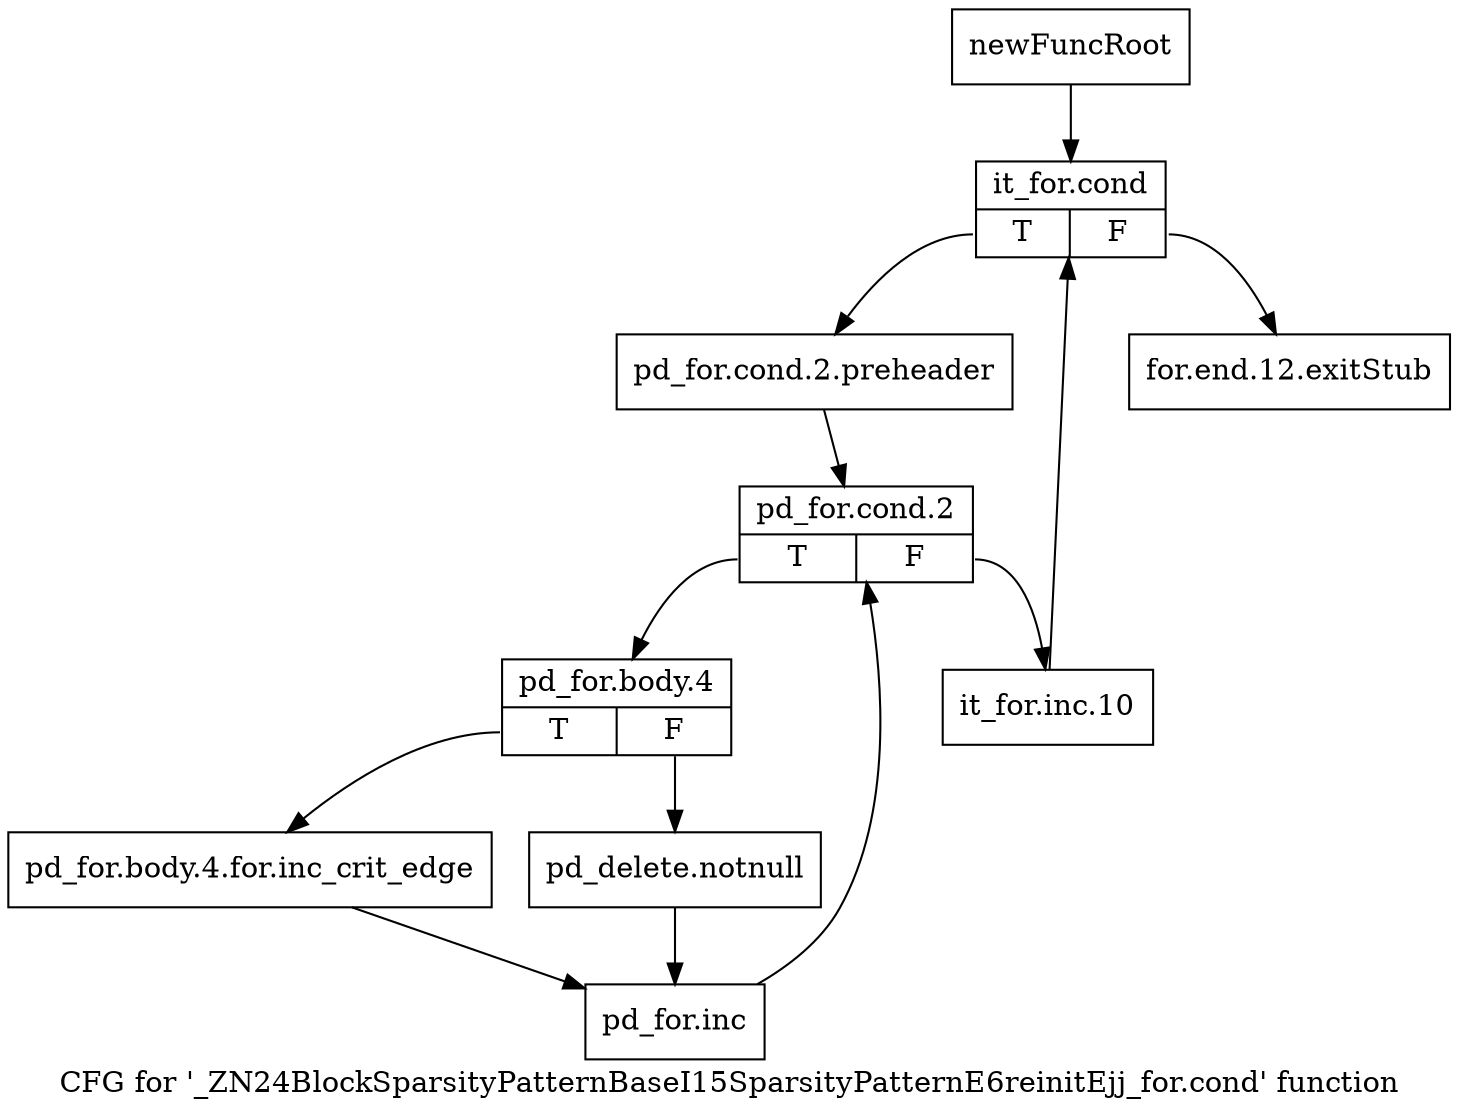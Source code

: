 digraph "CFG for '_ZN24BlockSparsityPatternBaseI15SparsityPatternE6reinitEjj_for.cond' function" {
	label="CFG for '_ZN24BlockSparsityPatternBaseI15SparsityPatternE6reinitEjj_for.cond' function";

	Node0x8b23ff0 [shape=record,label="{newFuncRoot}"];
	Node0x8b23ff0 -> Node0x8b2a390;
	Node0x8b29f20 [shape=record,label="{for.end.12.exitStub}"];
	Node0x8b2a390 [shape=record,label="{it_for.cond|{<s0>T|<s1>F}}"];
	Node0x8b2a390:s0 -> Node0x8b2a3e0;
	Node0x8b2a390:s1 -> Node0x8b29f20;
	Node0x8b2a3e0 [shape=record,label="{pd_for.cond.2.preheader}"];
	Node0x8b2a3e0 -> Node0x8b2a430;
	Node0x8b2a430 [shape=record,label="{pd_for.cond.2|{<s0>T|<s1>F}}"];
	Node0x8b2a430:s0 -> Node0x8b2a4d0;
	Node0x8b2a430:s1 -> Node0x8b2a480;
	Node0x8b2a480 [shape=record,label="{it_for.inc.10}"];
	Node0x8b2a480 -> Node0x8b2a390;
	Node0x8b2a4d0 [shape=record,label="{pd_for.body.4|{<s0>T|<s1>F}}"];
	Node0x8b2a4d0:s0 -> Node0x8b2a570;
	Node0x8b2a4d0:s1 -> Node0x8b2a520;
	Node0x8b2a520 [shape=record,label="{pd_delete.notnull}"];
	Node0x8b2a520 -> Node0x8b2a5c0;
	Node0x8b2a570 [shape=record,label="{pd_for.body.4.for.inc_crit_edge}"];
	Node0x8b2a570 -> Node0x8b2a5c0;
	Node0x8b2a5c0 [shape=record,label="{pd_for.inc}"];
	Node0x8b2a5c0 -> Node0x8b2a430;
}
